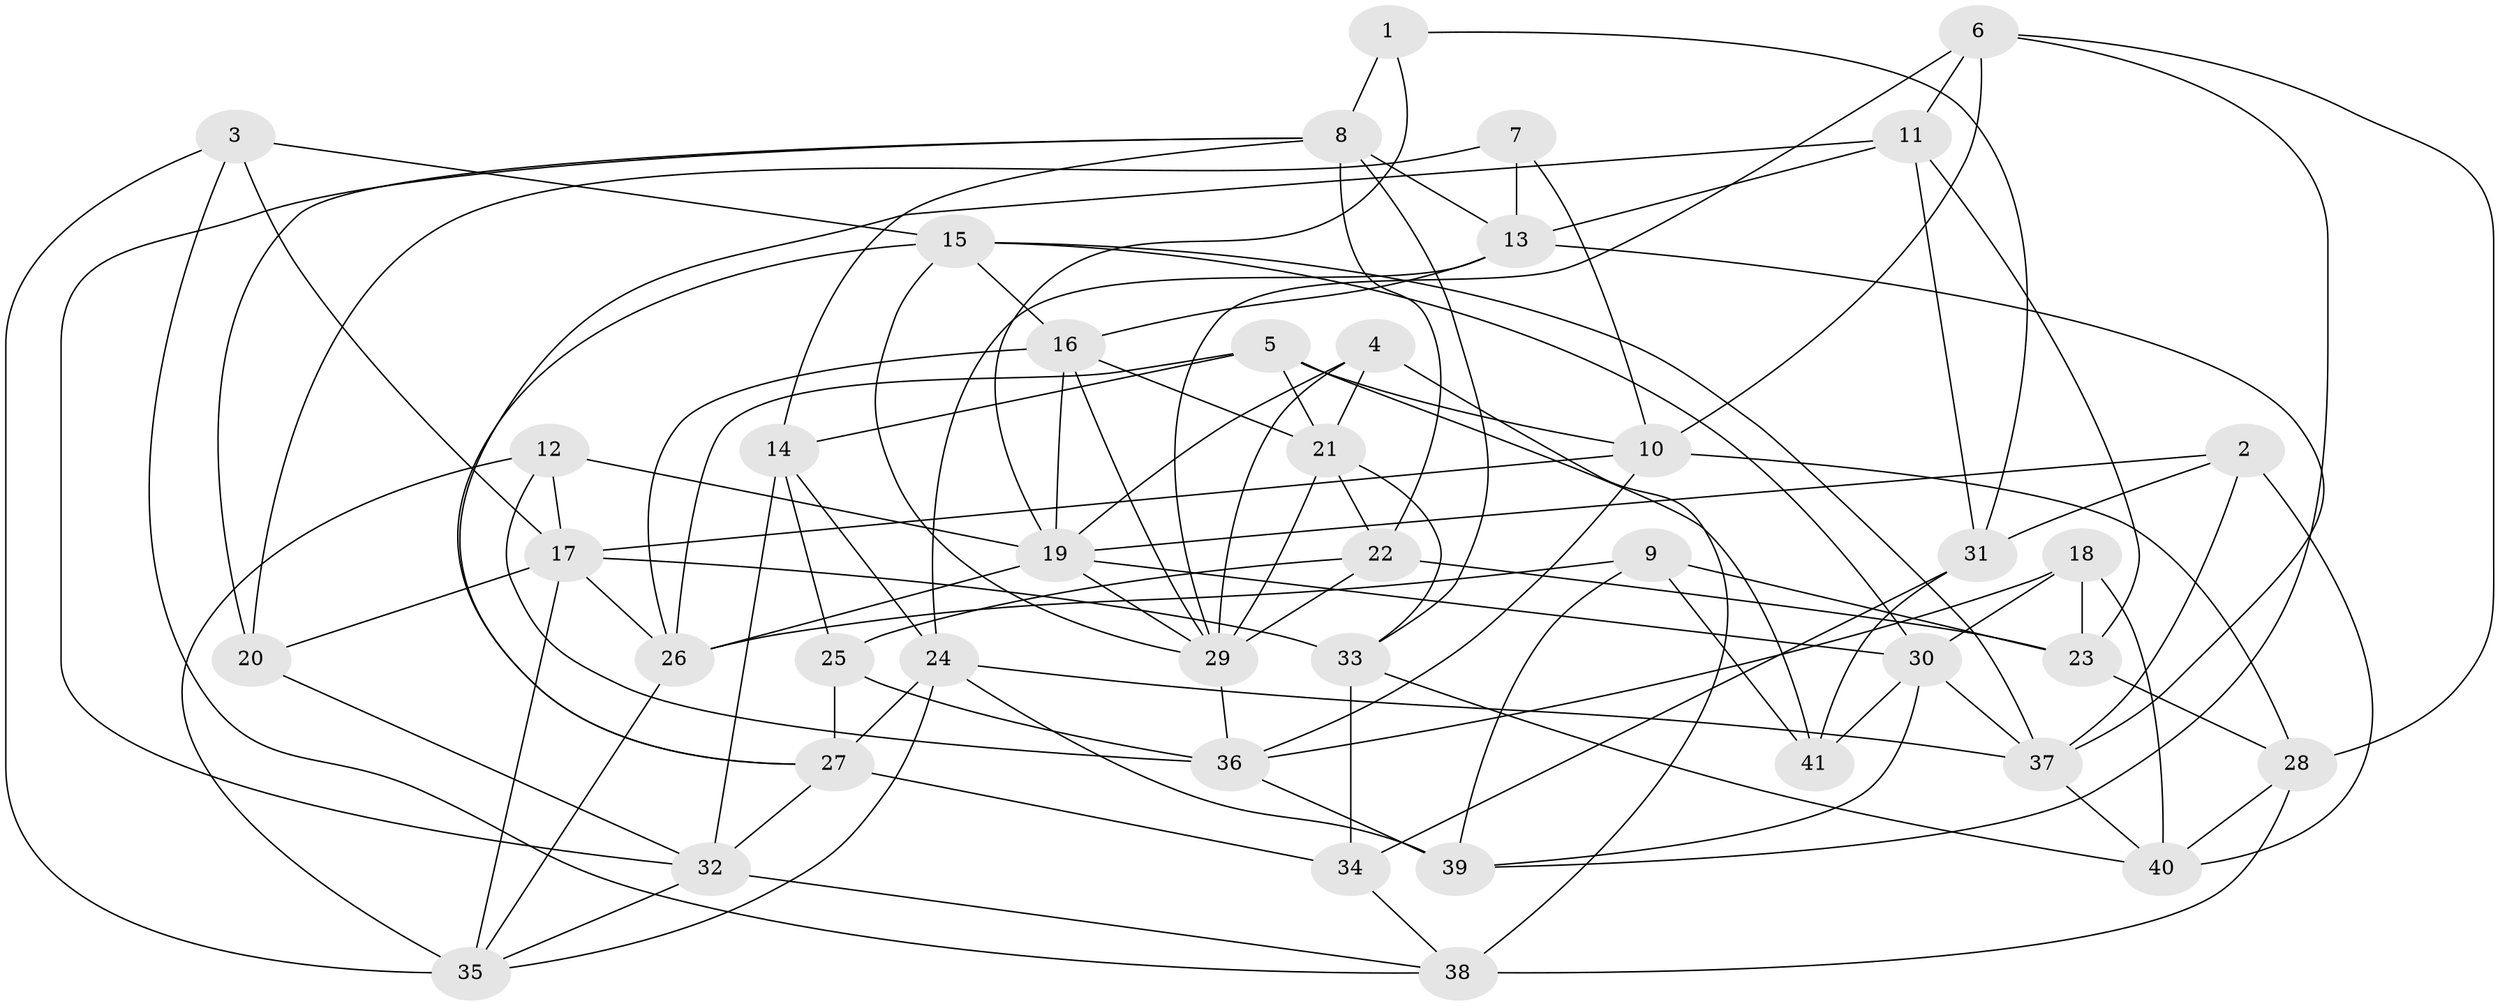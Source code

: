 // original degree distribution, {4: 1.0}
// Generated by graph-tools (version 1.1) at 2025/03/03/09/25 03:03:10]
// undirected, 41 vertices, 107 edges
graph export_dot {
graph [start="1"]
  node [color=gray90,style=filled];
  1;
  2;
  3;
  4;
  5;
  6;
  7;
  8;
  9;
  10;
  11;
  12;
  13;
  14;
  15;
  16;
  17;
  18;
  19;
  20;
  21;
  22;
  23;
  24;
  25;
  26;
  27;
  28;
  29;
  30;
  31;
  32;
  33;
  34;
  35;
  36;
  37;
  38;
  39;
  40;
  41;
  1 -- 8 [weight=2.0];
  1 -- 19 [weight=1.0];
  1 -- 31 [weight=1.0];
  2 -- 19 [weight=1.0];
  2 -- 31 [weight=1.0];
  2 -- 37 [weight=1.0];
  2 -- 40 [weight=1.0];
  3 -- 15 [weight=1.0];
  3 -- 17 [weight=1.0];
  3 -- 35 [weight=1.0];
  3 -- 38 [weight=1.0];
  4 -- 19 [weight=1.0];
  4 -- 21 [weight=1.0];
  4 -- 29 [weight=1.0];
  4 -- 38 [weight=1.0];
  5 -- 10 [weight=1.0];
  5 -- 14 [weight=2.0];
  5 -- 21 [weight=1.0];
  5 -- 26 [weight=1.0];
  5 -- 41 [weight=1.0];
  6 -- 10 [weight=1.0];
  6 -- 11 [weight=2.0];
  6 -- 28 [weight=1.0];
  6 -- 29 [weight=1.0];
  6 -- 39 [weight=1.0];
  7 -- 10 [weight=1.0];
  7 -- 13 [weight=1.0];
  7 -- 20 [weight=2.0];
  8 -- 13 [weight=1.0];
  8 -- 14 [weight=1.0];
  8 -- 20 [weight=2.0];
  8 -- 22 [weight=1.0];
  8 -- 32 [weight=1.0];
  8 -- 33 [weight=2.0];
  9 -- 23 [weight=1.0];
  9 -- 26 [weight=1.0];
  9 -- 39 [weight=2.0];
  9 -- 41 [weight=2.0];
  10 -- 17 [weight=1.0];
  10 -- 28 [weight=1.0];
  10 -- 36 [weight=1.0];
  11 -- 13 [weight=1.0];
  11 -- 23 [weight=1.0];
  11 -- 27 [weight=1.0];
  11 -- 31 [weight=1.0];
  12 -- 17 [weight=2.0];
  12 -- 19 [weight=1.0];
  12 -- 35 [weight=1.0];
  12 -- 36 [weight=2.0];
  13 -- 16 [weight=1.0];
  13 -- 24 [weight=1.0];
  13 -- 37 [weight=1.0];
  14 -- 24 [weight=1.0];
  14 -- 25 [weight=1.0];
  14 -- 32 [weight=1.0];
  15 -- 16 [weight=1.0];
  15 -- 27 [weight=1.0];
  15 -- 29 [weight=1.0];
  15 -- 30 [weight=1.0];
  15 -- 37 [weight=1.0];
  16 -- 19 [weight=1.0];
  16 -- 21 [weight=1.0];
  16 -- 26 [weight=1.0];
  16 -- 29 [weight=1.0];
  17 -- 20 [weight=1.0];
  17 -- 26 [weight=1.0];
  17 -- 33 [weight=1.0];
  17 -- 35 [weight=1.0];
  18 -- 23 [weight=1.0];
  18 -- 30 [weight=1.0];
  18 -- 36 [weight=2.0];
  18 -- 40 [weight=2.0];
  19 -- 26 [weight=1.0];
  19 -- 29 [weight=1.0];
  19 -- 30 [weight=1.0];
  20 -- 32 [weight=1.0];
  21 -- 22 [weight=1.0];
  21 -- 29 [weight=1.0];
  21 -- 33 [weight=1.0];
  22 -- 23 [weight=2.0];
  22 -- 25 [weight=1.0];
  22 -- 29 [weight=1.0];
  23 -- 28 [weight=1.0];
  24 -- 27 [weight=1.0];
  24 -- 35 [weight=1.0];
  24 -- 37 [weight=1.0];
  24 -- 39 [weight=1.0];
  25 -- 27 [weight=1.0];
  25 -- 36 [weight=1.0];
  26 -- 35 [weight=1.0];
  27 -- 32 [weight=1.0];
  27 -- 34 [weight=1.0];
  28 -- 38 [weight=2.0];
  28 -- 40 [weight=1.0];
  29 -- 36 [weight=1.0];
  30 -- 37 [weight=1.0];
  30 -- 39 [weight=1.0];
  30 -- 41 [weight=1.0];
  31 -- 34 [weight=1.0];
  31 -- 41 [weight=2.0];
  32 -- 35 [weight=1.0];
  32 -- 38 [weight=1.0];
  33 -- 34 [weight=1.0];
  33 -- 40 [weight=1.0];
  34 -- 38 [weight=1.0];
  36 -- 39 [weight=1.0];
  37 -- 40 [weight=1.0];
}
